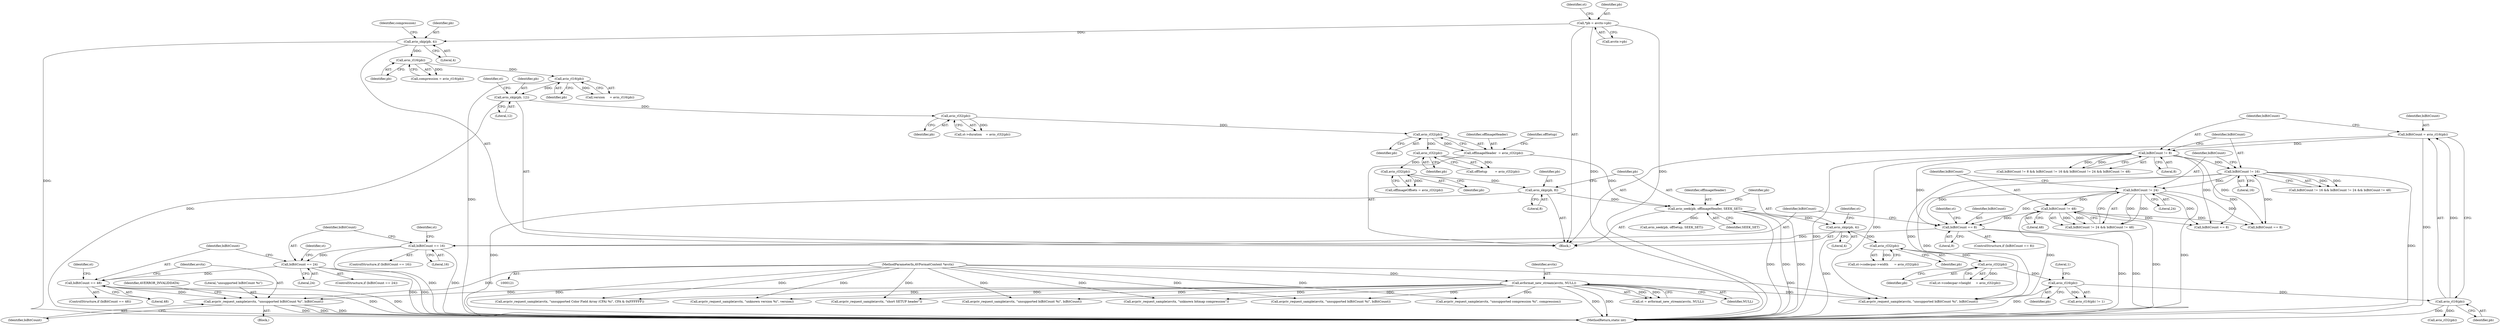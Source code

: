 digraph "0_FFmpeg_7e80b63ecd259d69d383623e75b318bf2bd491f6@pointer" {
"1000537" [label="(Call,avpriv_request_sample(avctx, \"unsupported biBitCount %i\", biBitCount))"];
"1000144" [label="(Call,avformat_new_stream(avctx, NULL))"];
"1000122" [label="(MethodParameterIn,AVFormatContext *avctx)"];
"1000524" [label="(Call,biBitCount == 48)"];
"1000511" [label="(Call,biBitCount == 24)"];
"1000498" [label="(Call,biBitCount == 16)"];
"1000485" [label="(Call,biBitCount == 8)"];
"1000264" [label="(Call,biBitCount != 24)"];
"1000260" [label="(Call,biBitCount != 16)"];
"1000256" [label="(Call,biBitCount != 8)"];
"1000250" [label="(Call,biBitCount = avio_rl16(pb))"];
"1000252" [label="(Call,avio_rl16(pb))"];
"1000245" [label="(Call,avio_rl16(pb))"];
"1000241" [label="(Call,avio_rl32(pb))"];
"1000233" [label="(Call,avio_rl32(pb))"];
"1000224" [label="(Call,avio_skip(pb, 4))"];
"1000220" [label="(Call,avio_seek(pb, offImageHeader, SEEK_SET))"];
"1000217" [label="(Call,avio_skip(pb, 8))"];
"1000215" [label="(Call,avio_rl32(pb))"];
"1000211" [label="(Call,avio_rl32(pb))"];
"1000207" [label="(Call,avio_rl32(pb))"];
"1000203" [label="(Call,avio_rl32(pb))"];
"1000196" [label="(Call,avio_skip(pb, 12))"];
"1000183" [label="(Call,avio_rl16(pb))"];
"1000179" [label="(Call,avio_rl16(pb))"];
"1000174" [label="(Call,avio_skip(pb, 4))"];
"1000125" [label="(Call,*pb = avctx->pb)"];
"1000205" [label="(Call,offImageHeader  = avio_rl32(pb))"];
"1000267" [label="(Call,biBitCount != 48)"];
"1000265" [label="(Identifier,biBitCount)"];
"1000199" [label="(Call,st->duration    = avio_rl32(pb))"];
"1000235" [label="(Call,st->codecpar->height     = avio_rl32(pb))"];
"1000197" [label="(Identifier,pb)"];
"1000180" [label="(Identifier,pb)"];
"1000127" [label="(Call,avctx->pb)"];
"1000526" [label="(Literal,48)"];
"1000207" [label="(Call,avio_rl32(pb))"];
"1000500" [label="(Literal,16)"];
"1000230" [label="(Identifier,st)"];
"1000582" [label="(Call,avpriv_request_sample(avctx, \"unsupported biBitCount %i\", biBitCount))"];
"1000487" [label="(Literal,8)"];
"1000176" [label="(Literal,4)"];
"1000635" [label="(Call,avpriv_request_sample(avctx, \"unsupported compression %i\", compression))"];
"1000485" [label="(Call,biBitCount == 8)"];
"1000492" [label="(Identifier,st)"];
"1000505" [label="(Identifier,st)"];
"1000175" [label="(Identifier,pb)"];
"1000218" [label="(Identifier,pb)"];
"1000271" [label="(Call,avpriv_request_sample(avctx, \"unsupported biBitCount %i\", biBitCount))"];
"1000122" [label="(MethodParameterIn,AVFormatContext *avctx)"];
"1000226" [label="(Literal,4)"];
"1000542" [label="(Identifier,AVERROR_INVALIDDATA)"];
"1000206" [label="(Identifier,offImageHeader)"];
"1000591" [label="(Call,biBitCount == 8)"];
"1000625" [label="(Call,avpriv_request_sample(avctx, \"unsupported Color Field Array (CFA) %i\", CFA & 0xFFFFFF))"];
"1000125" [label="(Call,*pb = avctx->pb)"];
"1000513" [label="(Literal,24)"];
"1000204" [label="(Identifier,pb)"];
"1000179" [label="(Call,avio_rl16(pb))"];
"1000498" [label="(Call,biBitCount == 16)"];
"1000144" [label="(Call,avformat_new_stream(avctx, NULL))"];
"1000266" [label="(Literal,24)"];
"1000212" [label="(Identifier,pb)"];
"1000205" [label="(Call,offImageHeader  = avio_rl32(pb))"];
"1000174" [label="(Call,avio_skip(pb, 4))"];
"1000256" [label="(Call,biBitCount != 8)"];
"1000253" [label="(Identifier,pb)"];
"1000311" [label="(Call,avio_seek(pb, offSetup, SEEK_SET))"];
"1000178" [label="(Identifier,compression)"];
"1000255" [label="(Call,biBitCount != 8 && biBitCount != 16 && biBitCount != 24 && biBitCount != 48)"];
"1000774" [label="(MethodReturn,static int)"];
"1000531" [label="(Identifier,st)"];
"1000536" [label="(Block,)"];
"1000227" [label="(Call,st->codecpar->width      = avio_rl32(pb))"];
"1000216" [label="(Identifier,pb)"];
"1000246" [label="(Identifier,pb)"];
"1000224" [label="(Call,avio_skip(pb, 4))"];
"1000222" [label="(Identifier,offImageHeader)"];
"1000259" [label="(Call,biBitCount != 16 && biBitCount != 24 && biBitCount != 48)"];
"1000217" [label="(Call,avio_skip(pb, 8))"];
"1000499" [label="(Identifier,biBitCount)"];
"1000617" [label="(Call,avpriv_request_sample(avctx, \"unsupported biBitCount %i\", biBitCount))"];
"1000201" [label="(Identifier,st)"];
"1000234" [label="(Identifier,pb)"];
"1000209" [label="(Call,offSetup        = avio_rl32(pb))"];
"1000143" [label="(Identifier,st)"];
"1000126" [label="(Identifier,pb)"];
"1000497" [label="(ControlStructure,if (biBitCount == 16))"];
"1000268" [label="(Identifier,biBitCount)"];
"1000184" [label="(Identifier,pb)"];
"1000142" [label="(Call,st = avformat_new_stream(avctx, NULL))"];
"1000244" [label="(Call,avio_rl16(pb) != 1)"];
"1000486" [label="(Identifier,biBitCount)"];
"1000221" [label="(Identifier,pb)"];
"1000264" [label="(Call,biBitCount != 24)"];
"1000537" [label="(Call,avpriv_request_sample(avctx, \"unsupported biBitCount %i\", biBitCount))"];
"1000511" [label="(Call,biBitCount == 24)"];
"1000190" [label="(Call,avpriv_request_sample(avctx, \"unknown version %i\", version))"];
"1000208" [label="(Identifier,pb)"];
"1000257" [label="(Identifier,biBitCount)"];
"1000211" [label="(Call,avio_rl32(pb))"];
"1000263" [label="(Call,biBitCount != 24 && biBitCount != 48)"];
"1000510" [label="(ControlStructure,if (biBitCount == 24))"];
"1000241" [label="(Call,avio_rl32(pb))"];
"1000198" [label="(Literal,12)"];
"1000183" [label="(Call,avio_rl16(pb))"];
"1000210" [label="(Identifier,offSetup)"];
"1000334" [label="(Call,avpriv_request_sample(avctx, \"short SETUP header\"))"];
"1000203" [label="(Call,avio_rl32(pb))"];
"1000252" [label="(Call,avio_rl16(pb))"];
"1000233" [label="(Call,avio_rl32(pb))"];
"1000177" [label="(Call,compression = avio_rl16(pb))"];
"1000146" [label="(Identifier,NULL)"];
"1000556" [label="(Call,biBitCount == 8)"];
"1000247" [label="(Literal,1)"];
"1000539" [label="(Literal,\"unsupported biBitCount %i\")"];
"1000220" [label="(Call,avio_seek(pb, offImageHeader, SEEK_SET))"];
"1000219" [label="(Literal,8)"];
"1000145" [label="(Identifier,avctx)"];
"1000267" [label="(Call,biBitCount != 48)"];
"1000223" [label="(Identifier,SEEK_SET)"];
"1000303" [label="(Call,avpriv_request_sample(avctx, \"unknown bitmap compression\"))"];
"1000278" [label="(Call,avio_rl32(pb))"];
"1000242" [label="(Identifier,pb)"];
"1000251" [label="(Identifier,biBitCount)"];
"1000525" [label="(Identifier,biBitCount)"];
"1000196" [label="(Call,avio_skip(pb, 12))"];
"1000225" [label="(Identifier,pb)"];
"1000213" [label="(Call,offImageOffsets = avio_rl32(pb))"];
"1000512" [label="(Identifier,biBitCount)"];
"1000258" [label="(Literal,8)"];
"1000123" [label="(Block,)"];
"1000260" [label="(Call,biBitCount != 16)"];
"1000262" [label="(Literal,16)"];
"1000540" [label="(Identifier,biBitCount)"];
"1000269" [label="(Literal,48)"];
"1000524" [label="(Call,biBitCount == 48)"];
"1000538" [label="(Identifier,avctx)"];
"1000261" [label="(Identifier,biBitCount)"];
"1000181" [label="(Call,version     = avio_rl16(pb))"];
"1000245" [label="(Call,avio_rl16(pb))"];
"1000518" [label="(Identifier,st)"];
"1000250" [label="(Call,biBitCount = avio_rl16(pb))"];
"1000523" [label="(ControlStructure,if (biBitCount == 48))"];
"1000484" [label="(ControlStructure,if (biBitCount == 8))"];
"1000215" [label="(Call,avio_rl32(pb))"];
"1000537" -> "1000536"  [label="AST: "];
"1000537" -> "1000540"  [label="CFG: "];
"1000538" -> "1000537"  [label="AST: "];
"1000539" -> "1000537"  [label="AST: "];
"1000540" -> "1000537"  [label="AST: "];
"1000542" -> "1000537"  [label="CFG: "];
"1000537" -> "1000774"  [label="DDG: "];
"1000537" -> "1000774"  [label="DDG: "];
"1000537" -> "1000774"  [label="DDG: "];
"1000144" -> "1000537"  [label="DDG: "];
"1000122" -> "1000537"  [label="DDG: "];
"1000524" -> "1000537"  [label="DDG: "];
"1000144" -> "1000142"  [label="AST: "];
"1000144" -> "1000146"  [label="CFG: "];
"1000145" -> "1000144"  [label="AST: "];
"1000146" -> "1000144"  [label="AST: "];
"1000142" -> "1000144"  [label="CFG: "];
"1000144" -> "1000774"  [label="DDG: "];
"1000144" -> "1000774"  [label="DDG: "];
"1000144" -> "1000142"  [label="DDG: "];
"1000144" -> "1000142"  [label="DDG: "];
"1000122" -> "1000144"  [label="DDG: "];
"1000144" -> "1000190"  [label="DDG: "];
"1000144" -> "1000271"  [label="DDG: "];
"1000144" -> "1000303"  [label="DDG: "];
"1000144" -> "1000334"  [label="DDG: "];
"1000144" -> "1000582"  [label="DDG: "];
"1000144" -> "1000617"  [label="DDG: "];
"1000144" -> "1000625"  [label="DDG: "];
"1000144" -> "1000635"  [label="DDG: "];
"1000122" -> "1000121"  [label="AST: "];
"1000122" -> "1000774"  [label="DDG: "];
"1000122" -> "1000190"  [label="DDG: "];
"1000122" -> "1000271"  [label="DDG: "];
"1000122" -> "1000303"  [label="DDG: "];
"1000122" -> "1000334"  [label="DDG: "];
"1000122" -> "1000582"  [label="DDG: "];
"1000122" -> "1000617"  [label="DDG: "];
"1000122" -> "1000625"  [label="DDG: "];
"1000122" -> "1000635"  [label="DDG: "];
"1000524" -> "1000523"  [label="AST: "];
"1000524" -> "1000526"  [label="CFG: "];
"1000525" -> "1000524"  [label="AST: "];
"1000526" -> "1000524"  [label="AST: "];
"1000531" -> "1000524"  [label="CFG: "];
"1000538" -> "1000524"  [label="CFG: "];
"1000524" -> "1000774"  [label="DDG: "];
"1000524" -> "1000774"  [label="DDG: "];
"1000511" -> "1000524"  [label="DDG: "];
"1000511" -> "1000510"  [label="AST: "];
"1000511" -> "1000513"  [label="CFG: "];
"1000512" -> "1000511"  [label="AST: "];
"1000513" -> "1000511"  [label="AST: "];
"1000518" -> "1000511"  [label="CFG: "];
"1000525" -> "1000511"  [label="CFG: "];
"1000511" -> "1000774"  [label="DDG: "];
"1000511" -> "1000774"  [label="DDG: "];
"1000498" -> "1000511"  [label="DDG: "];
"1000498" -> "1000497"  [label="AST: "];
"1000498" -> "1000500"  [label="CFG: "];
"1000499" -> "1000498"  [label="AST: "];
"1000500" -> "1000498"  [label="AST: "];
"1000505" -> "1000498"  [label="CFG: "];
"1000512" -> "1000498"  [label="CFG: "];
"1000498" -> "1000774"  [label="DDG: "];
"1000498" -> "1000774"  [label="DDG: "];
"1000485" -> "1000498"  [label="DDG: "];
"1000485" -> "1000484"  [label="AST: "];
"1000485" -> "1000487"  [label="CFG: "];
"1000486" -> "1000485"  [label="AST: "];
"1000487" -> "1000485"  [label="AST: "];
"1000492" -> "1000485"  [label="CFG: "];
"1000499" -> "1000485"  [label="CFG: "];
"1000485" -> "1000774"  [label="DDG: "];
"1000485" -> "1000774"  [label="DDG: "];
"1000264" -> "1000485"  [label="DDG: "];
"1000267" -> "1000485"  [label="DDG: "];
"1000256" -> "1000485"  [label="DDG: "];
"1000260" -> "1000485"  [label="DDG: "];
"1000264" -> "1000263"  [label="AST: "];
"1000264" -> "1000266"  [label="CFG: "];
"1000265" -> "1000264"  [label="AST: "];
"1000266" -> "1000264"  [label="AST: "];
"1000268" -> "1000264"  [label="CFG: "];
"1000263" -> "1000264"  [label="CFG: "];
"1000264" -> "1000774"  [label="DDG: "];
"1000264" -> "1000263"  [label="DDG: "];
"1000264" -> "1000263"  [label="DDG: "];
"1000260" -> "1000264"  [label="DDG: "];
"1000264" -> "1000267"  [label="DDG: "];
"1000264" -> "1000271"  [label="DDG: "];
"1000264" -> "1000556"  [label="DDG: "];
"1000264" -> "1000591"  [label="DDG: "];
"1000260" -> "1000259"  [label="AST: "];
"1000260" -> "1000262"  [label="CFG: "];
"1000261" -> "1000260"  [label="AST: "];
"1000262" -> "1000260"  [label="AST: "];
"1000265" -> "1000260"  [label="CFG: "];
"1000259" -> "1000260"  [label="CFG: "];
"1000260" -> "1000774"  [label="DDG: "];
"1000260" -> "1000259"  [label="DDG: "];
"1000260" -> "1000259"  [label="DDG: "];
"1000256" -> "1000260"  [label="DDG: "];
"1000260" -> "1000271"  [label="DDG: "];
"1000260" -> "1000556"  [label="DDG: "];
"1000260" -> "1000591"  [label="DDG: "];
"1000256" -> "1000255"  [label="AST: "];
"1000256" -> "1000258"  [label="CFG: "];
"1000257" -> "1000256"  [label="AST: "];
"1000258" -> "1000256"  [label="AST: "];
"1000261" -> "1000256"  [label="CFG: "];
"1000255" -> "1000256"  [label="CFG: "];
"1000256" -> "1000774"  [label="DDG: "];
"1000256" -> "1000255"  [label="DDG: "];
"1000256" -> "1000255"  [label="DDG: "];
"1000250" -> "1000256"  [label="DDG: "];
"1000256" -> "1000271"  [label="DDG: "];
"1000256" -> "1000556"  [label="DDG: "];
"1000256" -> "1000591"  [label="DDG: "];
"1000250" -> "1000123"  [label="AST: "];
"1000250" -> "1000252"  [label="CFG: "];
"1000251" -> "1000250"  [label="AST: "];
"1000252" -> "1000250"  [label="AST: "];
"1000257" -> "1000250"  [label="CFG: "];
"1000250" -> "1000774"  [label="DDG: "];
"1000252" -> "1000250"  [label="DDG: "];
"1000252" -> "1000253"  [label="CFG: "];
"1000253" -> "1000252"  [label="AST: "];
"1000252" -> "1000774"  [label="DDG: "];
"1000245" -> "1000252"  [label="DDG: "];
"1000252" -> "1000278"  [label="DDG: "];
"1000245" -> "1000244"  [label="AST: "];
"1000245" -> "1000246"  [label="CFG: "];
"1000246" -> "1000245"  [label="AST: "];
"1000247" -> "1000245"  [label="CFG: "];
"1000245" -> "1000774"  [label="DDG: "];
"1000245" -> "1000244"  [label="DDG: "];
"1000241" -> "1000245"  [label="DDG: "];
"1000241" -> "1000235"  [label="AST: "];
"1000241" -> "1000242"  [label="CFG: "];
"1000242" -> "1000241"  [label="AST: "];
"1000235" -> "1000241"  [label="CFG: "];
"1000241" -> "1000235"  [label="DDG: "];
"1000233" -> "1000241"  [label="DDG: "];
"1000233" -> "1000227"  [label="AST: "];
"1000233" -> "1000234"  [label="CFG: "];
"1000234" -> "1000233"  [label="AST: "];
"1000227" -> "1000233"  [label="CFG: "];
"1000233" -> "1000227"  [label="DDG: "];
"1000224" -> "1000233"  [label="DDG: "];
"1000224" -> "1000123"  [label="AST: "];
"1000224" -> "1000226"  [label="CFG: "];
"1000225" -> "1000224"  [label="AST: "];
"1000226" -> "1000224"  [label="AST: "];
"1000230" -> "1000224"  [label="CFG: "];
"1000224" -> "1000774"  [label="DDG: "];
"1000220" -> "1000224"  [label="DDG: "];
"1000220" -> "1000123"  [label="AST: "];
"1000220" -> "1000223"  [label="CFG: "];
"1000221" -> "1000220"  [label="AST: "];
"1000222" -> "1000220"  [label="AST: "];
"1000223" -> "1000220"  [label="AST: "];
"1000225" -> "1000220"  [label="CFG: "];
"1000220" -> "1000774"  [label="DDG: "];
"1000220" -> "1000774"  [label="DDG: "];
"1000220" -> "1000774"  [label="DDG: "];
"1000217" -> "1000220"  [label="DDG: "];
"1000205" -> "1000220"  [label="DDG: "];
"1000220" -> "1000311"  [label="DDG: "];
"1000217" -> "1000123"  [label="AST: "];
"1000217" -> "1000219"  [label="CFG: "];
"1000218" -> "1000217"  [label="AST: "];
"1000219" -> "1000217"  [label="AST: "];
"1000221" -> "1000217"  [label="CFG: "];
"1000217" -> "1000774"  [label="DDG: "];
"1000215" -> "1000217"  [label="DDG: "];
"1000215" -> "1000213"  [label="AST: "];
"1000215" -> "1000216"  [label="CFG: "];
"1000216" -> "1000215"  [label="AST: "];
"1000213" -> "1000215"  [label="CFG: "];
"1000215" -> "1000213"  [label="DDG: "];
"1000211" -> "1000215"  [label="DDG: "];
"1000211" -> "1000209"  [label="AST: "];
"1000211" -> "1000212"  [label="CFG: "];
"1000212" -> "1000211"  [label="AST: "];
"1000209" -> "1000211"  [label="CFG: "];
"1000211" -> "1000209"  [label="DDG: "];
"1000207" -> "1000211"  [label="DDG: "];
"1000207" -> "1000205"  [label="AST: "];
"1000207" -> "1000208"  [label="CFG: "];
"1000208" -> "1000207"  [label="AST: "];
"1000205" -> "1000207"  [label="CFG: "];
"1000207" -> "1000205"  [label="DDG: "];
"1000203" -> "1000207"  [label="DDG: "];
"1000203" -> "1000199"  [label="AST: "];
"1000203" -> "1000204"  [label="CFG: "];
"1000204" -> "1000203"  [label="AST: "];
"1000199" -> "1000203"  [label="CFG: "];
"1000203" -> "1000199"  [label="DDG: "];
"1000196" -> "1000203"  [label="DDG: "];
"1000196" -> "1000123"  [label="AST: "];
"1000196" -> "1000198"  [label="CFG: "];
"1000197" -> "1000196"  [label="AST: "];
"1000198" -> "1000196"  [label="AST: "];
"1000201" -> "1000196"  [label="CFG: "];
"1000196" -> "1000774"  [label="DDG: "];
"1000183" -> "1000196"  [label="DDG: "];
"1000183" -> "1000181"  [label="AST: "];
"1000183" -> "1000184"  [label="CFG: "];
"1000184" -> "1000183"  [label="AST: "];
"1000181" -> "1000183"  [label="CFG: "];
"1000183" -> "1000774"  [label="DDG: "];
"1000183" -> "1000181"  [label="DDG: "];
"1000179" -> "1000183"  [label="DDG: "];
"1000179" -> "1000177"  [label="AST: "];
"1000179" -> "1000180"  [label="CFG: "];
"1000180" -> "1000179"  [label="AST: "];
"1000177" -> "1000179"  [label="CFG: "];
"1000179" -> "1000177"  [label="DDG: "];
"1000174" -> "1000179"  [label="DDG: "];
"1000174" -> "1000123"  [label="AST: "];
"1000174" -> "1000176"  [label="CFG: "];
"1000175" -> "1000174"  [label="AST: "];
"1000176" -> "1000174"  [label="AST: "];
"1000178" -> "1000174"  [label="CFG: "];
"1000174" -> "1000774"  [label="DDG: "];
"1000125" -> "1000174"  [label="DDG: "];
"1000125" -> "1000123"  [label="AST: "];
"1000125" -> "1000127"  [label="CFG: "];
"1000126" -> "1000125"  [label="AST: "];
"1000127" -> "1000125"  [label="AST: "];
"1000143" -> "1000125"  [label="CFG: "];
"1000125" -> "1000774"  [label="DDG: "];
"1000125" -> "1000774"  [label="DDG: "];
"1000205" -> "1000123"  [label="AST: "];
"1000206" -> "1000205"  [label="AST: "];
"1000210" -> "1000205"  [label="CFG: "];
"1000267" -> "1000263"  [label="AST: "];
"1000267" -> "1000269"  [label="CFG: "];
"1000268" -> "1000267"  [label="AST: "];
"1000269" -> "1000267"  [label="AST: "];
"1000263" -> "1000267"  [label="CFG: "];
"1000267" -> "1000774"  [label="DDG: "];
"1000267" -> "1000263"  [label="DDG: "];
"1000267" -> "1000263"  [label="DDG: "];
"1000267" -> "1000271"  [label="DDG: "];
"1000267" -> "1000556"  [label="DDG: "];
"1000267" -> "1000591"  [label="DDG: "];
}
